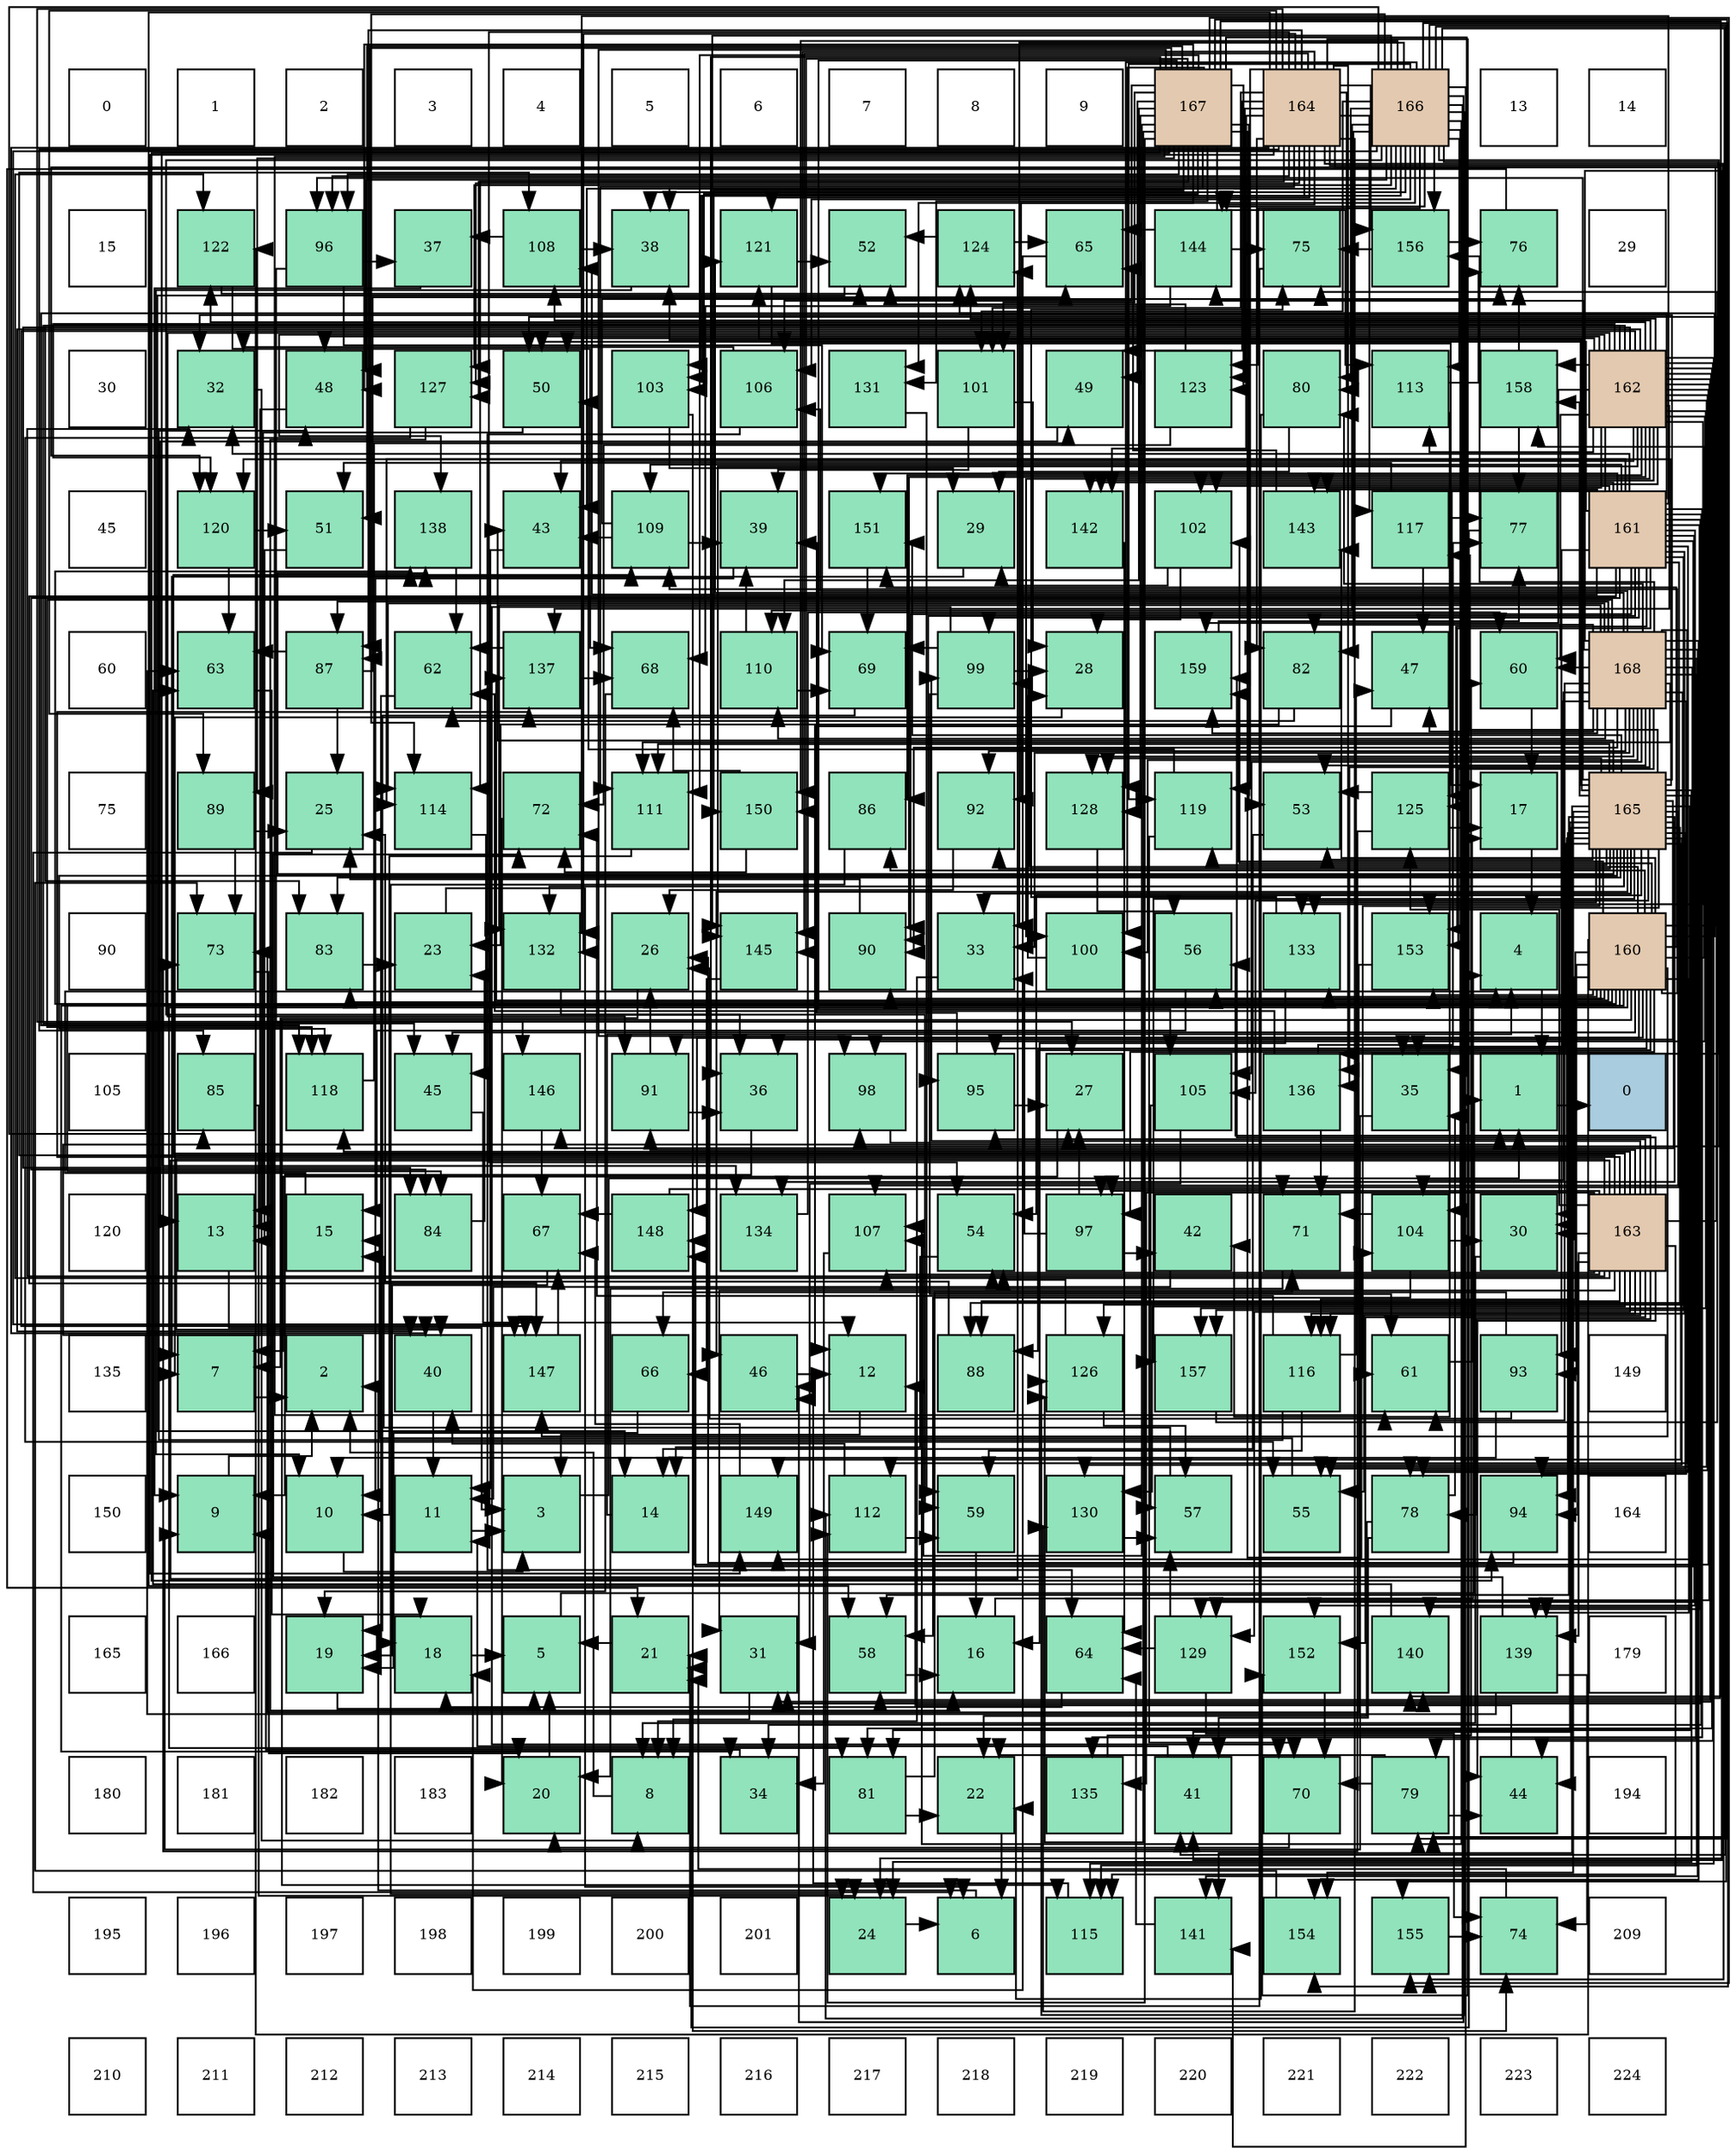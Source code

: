 digraph layout{
 rankdir=TB;
 splines=ortho;
 node [style=filled shape=square fixedsize=true width=0.6];
0[label="0", fontsize=8, fillcolor="#ffffff"];
1[label="1", fontsize=8, fillcolor="#ffffff"];
2[label="2", fontsize=8, fillcolor="#ffffff"];
3[label="3", fontsize=8, fillcolor="#ffffff"];
4[label="4", fontsize=8, fillcolor="#ffffff"];
5[label="5", fontsize=8, fillcolor="#ffffff"];
6[label="6", fontsize=8, fillcolor="#ffffff"];
7[label="7", fontsize=8, fillcolor="#ffffff"];
8[label="8", fontsize=8, fillcolor="#ffffff"];
9[label="9", fontsize=8, fillcolor="#ffffff"];
10[label="167", fontsize=8, fillcolor="#e3c9af"];
11[label="164", fontsize=8, fillcolor="#e3c9af"];
12[label="166", fontsize=8, fillcolor="#e3c9af"];
13[label="13", fontsize=8, fillcolor="#ffffff"];
14[label="14", fontsize=8, fillcolor="#ffffff"];
15[label="15", fontsize=8, fillcolor="#ffffff"];
16[label="122", fontsize=8, fillcolor="#91e3bb"];
17[label="96", fontsize=8, fillcolor="#91e3bb"];
18[label="37", fontsize=8, fillcolor="#91e3bb"];
19[label="108", fontsize=8, fillcolor="#91e3bb"];
20[label="38", fontsize=8, fillcolor="#91e3bb"];
21[label="121", fontsize=8, fillcolor="#91e3bb"];
22[label="52", fontsize=8, fillcolor="#91e3bb"];
23[label="124", fontsize=8, fillcolor="#91e3bb"];
24[label="65", fontsize=8, fillcolor="#91e3bb"];
25[label="144", fontsize=8, fillcolor="#91e3bb"];
26[label="75", fontsize=8, fillcolor="#91e3bb"];
27[label="156", fontsize=8, fillcolor="#91e3bb"];
28[label="76", fontsize=8, fillcolor="#91e3bb"];
29[label="29", fontsize=8, fillcolor="#ffffff"];
30[label="30", fontsize=8, fillcolor="#ffffff"];
31[label="32", fontsize=8, fillcolor="#91e3bb"];
32[label="48", fontsize=8, fillcolor="#91e3bb"];
33[label="127", fontsize=8, fillcolor="#91e3bb"];
34[label="50", fontsize=8, fillcolor="#91e3bb"];
35[label="103", fontsize=8, fillcolor="#91e3bb"];
36[label="106", fontsize=8, fillcolor="#91e3bb"];
37[label="131", fontsize=8, fillcolor="#91e3bb"];
38[label="101", fontsize=8, fillcolor="#91e3bb"];
39[label="49", fontsize=8, fillcolor="#91e3bb"];
40[label="123", fontsize=8, fillcolor="#91e3bb"];
41[label="80", fontsize=8, fillcolor="#91e3bb"];
42[label="113", fontsize=8, fillcolor="#91e3bb"];
43[label="158", fontsize=8, fillcolor="#91e3bb"];
44[label="162", fontsize=8, fillcolor="#e3c9af"];
45[label="45", fontsize=8, fillcolor="#ffffff"];
46[label="120", fontsize=8, fillcolor="#91e3bb"];
47[label="51", fontsize=8, fillcolor="#91e3bb"];
48[label="138", fontsize=8, fillcolor="#91e3bb"];
49[label="43", fontsize=8, fillcolor="#91e3bb"];
50[label="109", fontsize=8, fillcolor="#91e3bb"];
51[label="39", fontsize=8, fillcolor="#91e3bb"];
52[label="151", fontsize=8, fillcolor="#91e3bb"];
53[label="29", fontsize=8, fillcolor="#91e3bb"];
54[label="142", fontsize=8, fillcolor="#91e3bb"];
55[label="102", fontsize=8, fillcolor="#91e3bb"];
56[label="143", fontsize=8, fillcolor="#91e3bb"];
57[label="117", fontsize=8, fillcolor="#91e3bb"];
58[label="77", fontsize=8, fillcolor="#91e3bb"];
59[label="161", fontsize=8, fillcolor="#e3c9af"];
60[label="60", fontsize=8, fillcolor="#ffffff"];
61[label="63", fontsize=8, fillcolor="#91e3bb"];
62[label="87", fontsize=8, fillcolor="#91e3bb"];
63[label="62", fontsize=8, fillcolor="#91e3bb"];
64[label="137", fontsize=8, fillcolor="#91e3bb"];
65[label="68", fontsize=8, fillcolor="#91e3bb"];
66[label="110", fontsize=8, fillcolor="#91e3bb"];
67[label="69", fontsize=8, fillcolor="#91e3bb"];
68[label="99", fontsize=8, fillcolor="#91e3bb"];
69[label="28", fontsize=8, fillcolor="#91e3bb"];
70[label="159", fontsize=8, fillcolor="#91e3bb"];
71[label="82", fontsize=8, fillcolor="#91e3bb"];
72[label="47", fontsize=8, fillcolor="#91e3bb"];
73[label="60", fontsize=8, fillcolor="#91e3bb"];
74[label="168", fontsize=8, fillcolor="#e3c9af"];
75[label="75", fontsize=8, fillcolor="#ffffff"];
76[label="89", fontsize=8, fillcolor="#91e3bb"];
77[label="25", fontsize=8, fillcolor="#91e3bb"];
78[label="114", fontsize=8, fillcolor="#91e3bb"];
79[label="72", fontsize=8, fillcolor="#91e3bb"];
80[label="111", fontsize=8, fillcolor="#91e3bb"];
81[label="150", fontsize=8, fillcolor="#91e3bb"];
82[label="86", fontsize=8, fillcolor="#91e3bb"];
83[label="92", fontsize=8, fillcolor="#91e3bb"];
84[label="128", fontsize=8, fillcolor="#91e3bb"];
85[label="119", fontsize=8, fillcolor="#91e3bb"];
86[label="53", fontsize=8, fillcolor="#91e3bb"];
87[label="125", fontsize=8, fillcolor="#91e3bb"];
88[label="17", fontsize=8, fillcolor="#91e3bb"];
89[label="165", fontsize=8, fillcolor="#e3c9af"];
90[label="90", fontsize=8, fillcolor="#ffffff"];
91[label="73", fontsize=8, fillcolor="#91e3bb"];
92[label="83", fontsize=8, fillcolor="#91e3bb"];
93[label="23", fontsize=8, fillcolor="#91e3bb"];
94[label="132", fontsize=8, fillcolor="#91e3bb"];
95[label="26", fontsize=8, fillcolor="#91e3bb"];
96[label="145", fontsize=8, fillcolor="#91e3bb"];
97[label="90", fontsize=8, fillcolor="#91e3bb"];
98[label="33", fontsize=8, fillcolor="#91e3bb"];
99[label="100", fontsize=8, fillcolor="#91e3bb"];
100[label="56", fontsize=8, fillcolor="#91e3bb"];
101[label="133", fontsize=8, fillcolor="#91e3bb"];
102[label="153", fontsize=8, fillcolor="#91e3bb"];
103[label="4", fontsize=8, fillcolor="#91e3bb"];
104[label="160", fontsize=8, fillcolor="#e3c9af"];
105[label="105", fontsize=8, fillcolor="#ffffff"];
106[label="85", fontsize=8, fillcolor="#91e3bb"];
107[label="118", fontsize=8, fillcolor="#91e3bb"];
108[label="45", fontsize=8, fillcolor="#91e3bb"];
109[label="146", fontsize=8, fillcolor="#91e3bb"];
110[label="91", fontsize=8, fillcolor="#91e3bb"];
111[label="36", fontsize=8, fillcolor="#91e3bb"];
112[label="98", fontsize=8, fillcolor="#91e3bb"];
113[label="95", fontsize=8, fillcolor="#91e3bb"];
114[label="27", fontsize=8, fillcolor="#91e3bb"];
115[label="105", fontsize=8, fillcolor="#91e3bb"];
116[label="136", fontsize=8, fillcolor="#91e3bb"];
117[label="35", fontsize=8, fillcolor="#91e3bb"];
118[label="1", fontsize=8, fillcolor="#91e3bb"];
119[label="0", fontsize=8, fillcolor="#a9ccde"];
120[label="120", fontsize=8, fillcolor="#ffffff"];
121[label="13", fontsize=8, fillcolor="#91e3bb"];
122[label="15", fontsize=8, fillcolor="#91e3bb"];
123[label="84", fontsize=8, fillcolor="#91e3bb"];
124[label="67", fontsize=8, fillcolor="#91e3bb"];
125[label="148", fontsize=8, fillcolor="#91e3bb"];
126[label="134", fontsize=8, fillcolor="#91e3bb"];
127[label="107", fontsize=8, fillcolor="#91e3bb"];
128[label="54", fontsize=8, fillcolor="#91e3bb"];
129[label="97", fontsize=8, fillcolor="#91e3bb"];
130[label="42", fontsize=8, fillcolor="#91e3bb"];
131[label="71", fontsize=8, fillcolor="#91e3bb"];
132[label="104", fontsize=8, fillcolor="#91e3bb"];
133[label="30", fontsize=8, fillcolor="#91e3bb"];
134[label="163", fontsize=8, fillcolor="#e3c9af"];
135[label="135", fontsize=8, fillcolor="#ffffff"];
136[label="7", fontsize=8, fillcolor="#91e3bb"];
137[label="2", fontsize=8, fillcolor="#91e3bb"];
138[label="40", fontsize=8, fillcolor="#91e3bb"];
139[label="147", fontsize=8, fillcolor="#91e3bb"];
140[label="66", fontsize=8, fillcolor="#91e3bb"];
141[label="46", fontsize=8, fillcolor="#91e3bb"];
142[label="12", fontsize=8, fillcolor="#91e3bb"];
143[label="88", fontsize=8, fillcolor="#91e3bb"];
144[label="126", fontsize=8, fillcolor="#91e3bb"];
145[label="157", fontsize=8, fillcolor="#91e3bb"];
146[label="116", fontsize=8, fillcolor="#91e3bb"];
147[label="61", fontsize=8, fillcolor="#91e3bb"];
148[label="93", fontsize=8, fillcolor="#91e3bb"];
149[label="149", fontsize=8, fillcolor="#ffffff"];
150[label="150", fontsize=8, fillcolor="#ffffff"];
151[label="9", fontsize=8, fillcolor="#91e3bb"];
152[label="10", fontsize=8, fillcolor="#91e3bb"];
153[label="11", fontsize=8, fillcolor="#91e3bb"];
154[label="3", fontsize=8, fillcolor="#91e3bb"];
155[label="14", fontsize=8, fillcolor="#91e3bb"];
156[label="149", fontsize=8, fillcolor="#91e3bb"];
157[label="112", fontsize=8, fillcolor="#91e3bb"];
158[label="59", fontsize=8, fillcolor="#91e3bb"];
159[label="130", fontsize=8, fillcolor="#91e3bb"];
160[label="57", fontsize=8, fillcolor="#91e3bb"];
161[label="55", fontsize=8, fillcolor="#91e3bb"];
162[label="78", fontsize=8, fillcolor="#91e3bb"];
163[label="94", fontsize=8, fillcolor="#91e3bb"];
164[label="164", fontsize=8, fillcolor="#ffffff"];
165[label="165", fontsize=8, fillcolor="#ffffff"];
166[label="166", fontsize=8, fillcolor="#ffffff"];
167[label="19", fontsize=8, fillcolor="#91e3bb"];
168[label="18", fontsize=8, fillcolor="#91e3bb"];
169[label="5", fontsize=8, fillcolor="#91e3bb"];
170[label="21", fontsize=8, fillcolor="#91e3bb"];
171[label="31", fontsize=8, fillcolor="#91e3bb"];
172[label="58", fontsize=8, fillcolor="#91e3bb"];
173[label="16", fontsize=8, fillcolor="#91e3bb"];
174[label="64", fontsize=8, fillcolor="#91e3bb"];
175[label="129", fontsize=8, fillcolor="#91e3bb"];
176[label="152", fontsize=8, fillcolor="#91e3bb"];
177[label="140", fontsize=8, fillcolor="#91e3bb"];
178[label="139", fontsize=8, fillcolor="#91e3bb"];
179[label="179", fontsize=8, fillcolor="#ffffff"];
180[label="180", fontsize=8, fillcolor="#ffffff"];
181[label="181", fontsize=8, fillcolor="#ffffff"];
182[label="182", fontsize=8, fillcolor="#ffffff"];
183[label="183", fontsize=8, fillcolor="#ffffff"];
184[label="20", fontsize=8, fillcolor="#91e3bb"];
185[label="8", fontsize=8, fillcolor="#91e3bb"];
186[label="34", fontsize=8, fillcolor="#91e3bb"];
187[label="81", fontsize=8, fillcolor="#91e3bb"];
188[label="22", fontsize=8, fillcolor="#91e3bb"];
189[label="135", fontsize=8, fillcolor="#91e3bb"];
190[label="41", fontsize=8, fillcolor="#91e3bb"];
191[label="70", fontsize=8, fillcolor="#91e3bb"];
192[label="79", fontsize=8, fillcolor="#91e3bb"];
193[label="44", fontsize=8, fillcolor="#91e3bb"];
194[label="194", fontsize=8, fillcolor="#ffffff"];
195[label="195", fontsize=8, fillcolor="#ffffff"];
196[label="196", fontsize=8, fillcolor="#ffffff"];
197[label="197", fontsize=8, fillcolor="#ffffff"];
198[label="198", fontsize=8, fillcolor="#ffffff"];
199[label="199", fontsize=8, fillcolor="#ffffff"];
200[label="200", fontsize=8, fillcolor="#ffffff"];
201[label="201", fontsize=8, fillcolor="#ffffff"];
202[label="24", fontsize=8, fillcolor="#91e3bb"];
203[label="6", fontsize=8, fillcolor="#91e3bb"];
204[label="115", fontsize=8, fillcolor="#91e3bb"];
205[label="141", fontsize=8, fillcolor="#91e3bb"];
206[label="154", fontsize=8, fillcolor="#91e3bb"];
207[label="155", fontsize=8, fillcolor="#91e3bb"];
208[label="74", fontsize=8, fillcolor="#91e3bb"];
209[label="209", fontsize=8, fillcolor="#ffffff"];
210[label="210", fontsize=8, fillcolor="#ffffff"];
211[label="211", fontsize=8, fillcolor="#ffffff"];
212[label="212", fontsize=8, fillcolor="#ffffff"];
213[label="213", fontsize=8, fillcolor="#ffffff"];
214[label="214", fontsize=8, fillcolor="#ffffff"];
215[label="215", fontsize=8, fillcolor="#ffffff"];
216[label="216", fontsize=8, fillcolor="#ffffff"];
217[label="217", fontsize=8, fillcolor="#ffffff"];
218[label="218", fontsize=8, fillcolor="#ffffff"];
219[label="219", fontsize=8, fillcolor="#ffffff"];
220[label="220", fontsize=8, fillcolor="#ffffff"];
221[label="221", fontsize=8, fillcolor="#ffffff"];
222[label="222", fontsize=8, fillcolor="#ffffff"];
223[label="223", fontsize=8, fillcolor="#ffffff"];
224[label="224", fontsize=8, fillcolor="#ffffff"];
edge [constraint=false, style=vis];118 -> 119;
137 -> 118;
154 -> 118;
103 -> 118;
169 -> 118;
203 -> 137;
136 -> 137;
185 -> 137;
151 -> 137;
152 -> 154;
153 -> 154;
142 -> 154;
121 -> 154;
155 -> 103;
122 -> 103;
173 -> 103;
88 -> 103;
168 -> 169;
167 -> 169;
184 -> 169;
170 -> 169;
188 -> 203;
93 -> 203;
202 -> 203;
77 -> 203;
95 -> 136;
114 -> 136;
69 -> 136;
53 -> 136;
133 -> 185;
171 -> 185;
31 -> 185;
98 -> 185;
186 -> 151;
117 -> 151;
111 -> 151;
18 -> 151;
20 -> 152;
51 -> 152;
138 -> 153;
190 -> 153;
130 -> 153;
49 -> 153;
193 -> 142;
108 -> 142;
141 -> 142;
72 -> 142;
32 -> 121;
39 -> 121;
34 -> 121;
47 -> 121;
22 -> 155;
86 -> 155;
128 -> 155;
161 -> 122;
100 -> 122;
160 -> 122;
172 -> 173;
158 -> 173;
73 -> 88;
147 -> 88;
63 -> 168;
61 -> 168;
174 -> 168;
24 -> 168;
140 -> 167;
124 -> 167;
65 -> 167;
67 -> 167;
191 -> 184;
131 -> 184;
79 -> 184;
91 -> 184;
208 -> 170;
26 -> 170;
28 -> 170;
58 -> 170;
162 -> 188;
162 -> 117;
162 -> 190;
192 -> 188;
192 -> 193;
192 -> 191;
41 -> 188;
41 -> 53;
187 -> 188;
187 -> 131;
71 -> 93;
71 -> 63;
92 -> 93;
123 -> 93;
106 -> 202;
82 -> 202;
62 -> 77;
62 -> 61;
62 -> 24;
143 -> 77;
76 -> 77;
76 -> 91;
97 -> 77;
110 -> 95;
110 -> 111;
83 -> 95;
148 -> 152;
148 -> 95;
148 -> 140;
163 -> 95;
113 -> 114;
113 -> 51;
17 -> 114;
17 -> 18;
17 -> 67;
129 -> 114;
129 -> 98;
129 -> 130;
112 -> 114;
68 -> 69;
68 -> 147;
68 -> 67;
68 -> 191;
99 -> 69;
38 -> 69;
38 -> 51;
55 -> 69;
55 -> 53;
35 -> 53;
35 -> 208;
132 -> 133;
132 -> 172;
132 -> 131;
115 -> 171;
115 -> 160;
36 -> 31;
36 -> 174;
127 -> 186;
19 -> 18;
19 -> 20;
50 -> 51;
50 -> 49;
50 -> 28;
66 -> 51;
66 -> 67;
80 -> 152;
157 -> 138;
157 -> 158;
42 -> 130;
42 -> 28;
78 -> 108;
204 -> 141;
146 -> 72;
146 -> 32;
146 -> 158;
146 -> 79;
57 -> 72;
57 -> 47;
57 -> 58;
107 -> 39;
85 -> 34;
85 -> 191;
46 -> 47;
46 -> 61;
21 -> 88;
21 -> 22;
16 -> 22;
16 -> 65;
40 -> 22;
40 -> 79;
23 -> 22;
23 -> 24;
87 -> 88;
87 -> 86;
87 -> 91;
144 -> 128;
144 -> 160;
33 -> 173;
33 -> 161;
84 -> 100;
175 -> 160;
175 -> 174;
175 -> 208;
159 -> 160;
37 -> 158;
94 -> 158;
101 -> 173;
101 -> 26;
126 -> 73;
189 -> 73;
116 -> 63;
116 -> 131;
116 -> 58;
64 -> 63;
64 -> 65;
48 -> 63;
178 -> 61;
178 -> 79;
178 -> 208;
177 -> 61;
205 -> 174;
54 -> 174;
56 -> 24;
25 -> 24;
25 -> 65;
25 -> 26;
96 -> 140;
109 -> 124;
139 -> 124;
125 -> 124;
125 -> 131;
156 -> 124;
81 -> 65;
81 -> 79;
52 -> 67;
176 -> 191;
102 -> 91;
206 -> 91;
207 -> 208;
27 -> 26;
27 -> 28;
145 -> 26;
43 -> 28;
43 -> 58;
70 -> 58;
104 -> 133;
104 -> 186;
104 -> 108;
104 -> 100;
104 -> 187;
104 -> 92;
104 -> 123;
104 -> 82;
104 -> 143;
104 -> 97;
104 -> 110;
104 -> 148;
104 -> 113;
104 -> 129;
104 -> 68;
104 -> 55;
104 -> 50;
104 -> 204;
104 -> 146;
104 -> 46;
104 -> 16;
104 -> 23;
104 -> 101;
104 -> 64;
104 -> 48;
104 -> 178;
104 -> 56;
104 -> 139;
104 -> 125;
104 -> 52;
104 -> 102;
104 -> 43;
104 -> 70;
59 -> 171;
59 -> 31;
59 -> 186;
59 -> 34;
59 -> 162;
59 -> 123;
59 -> 97;
59 -> 148;
59 -> 113;
59 -> 129;
59 -> 68;
59 -> 55;
59 -> 19;
59 -> 50;
59 -> 146;
59 -> 107;
59 -> 46;
59 -> 87;
59 -> 175;
59 -> 94;
59 -> 189;
59 -> 178;
59 -> 54;
59 -> 56;
59 -> 139;
59 -> 125;
59 -> 52;
59 -> 176;
59 -> 102;
59 -> 145;
44 -> 171;
44 -> 138;
44 -> 49;
44 -> 193;
44 -> 108;
44 -> 32;
44 -> 34;
44 -> 161;
44 -> 172;
44 -> 73;
44 -> 162;
44 -> 187;
44 -> 92;
44 -> 123;
44 -> 82;
44 -> 97;
44 -> 110;
44 -> 112;
44 -> 99;
44 -> 55;
44 -> 19;
44 -> 42;
44 -> 204;
44 -> 46;
44 -> 16;
44 -> 23;
44 -> 87;
44 -> 175;
44 -> 101;
44 -> 64;
44 -> 48;
44 -> 54;
44 -> 56;
44 -> 96;
44 -> 139;
44 -> 125;
44 -> 145;
44 -> 43;
44 -> 70;
134 -> 133;
134 -> 171;
134 -> 31;
134 -> 138;
134 -> 193;
134 -> 34;
134 -> 128;
134 -> 161;
134 -> 100;
134 -> 162;
134 -> 143;
134 -> 110;
134 -> 163;
134 -> 113;
134 -> 129;
134 -> 68;
134 -> 127;
134 -> 19;
134 -> 50;
134 -> 204;
134 -> 146;
134 -> 107;
134 -> 16;
134 -> 23;
134 -> 87;
134 -> 175;
134 -> 159;
134 -> 189;
134 -> 64;
134 -> 178;
134 -> 176;
134 -> 70;
11 -> 138;
11 -> 190;
11 -> 39;
11 -> 128;
11 -> 172;
11 -> 41;
11 -> 71;
11 -> 106;
11 -> 62;
11 -> 76;
11 -> 17;
11 -> 38;
11 -> 35;
11 -> 80;
11 -> 78;
11 -> 57;
11 -> 85;
11 -> 21;
11 -> 40;
11 -> 33;
11 -> 159;
11 -> 94;
11 -> 116;
11 -> 177;
11 -> 54;
11 -> 25;
11 -> 96;
11 -> 109;
11 -> 156;
11 -> 81;
11 -> 176;
11 -> 207;
11 -> 27;
89 -> 202;
89 -> 133;
89 -> 31;
89 -> 98;
89 -> 117;
89 -> 111;
89 -> 20;
89 -> 190;
89 -> 49;
89 -> 193;
89 -> 141;
89 -> 86;
89 -> 128;
89 -> 161;
89 -> 172;
89 -> 147;
89 -> 187;
89 -> 92;
89 -> 143;
89 -> 83;
89 -> 163;
89 -> 17;
89 -> 115;
89 -> 127;
89 -> 80;
89 -> 78;
89 -> 57;
89 -> 107;
89 -> 85;
89 -> 21;
89 -> 84;
89 -> 159;
89 -> 94;
89 -> 101;
89 -> 126;
89 -> 48;
89 -> 177;
89 -> 205;
89 -> 109;
89 -> 156;
89 -> 52;
89 -> 102;
89 -> 206;
89 -> 145;
89 -> 43;
12 -> 98;
12 -> 111;
12 -> 20;
12 -> 190;
12 -> 49;
12 -> 141;
12 -> 32;
12 -> 192;
12 -> 41;
12 -> 71;
12 -> 106;
12 -> 112;
12 -> 38;
12 -> 35;
12 -> 132;
12 -> 36;
12 -> 127;
12 -> 66;
12 -> 157;
12 -> 42;
12 -> 78;
12 -> 85;
12 -> 40;
12 -> 144;
12 -> 33;
12 -> 84;
12 -> 37;
12 -> 116;
12 -> 205;
12 -> 25;
12 -> 96;
12 -> 139;
12 -> 81;
12 -> 206;
12 -> 207;
12 -> 27;
10 -> 117;
10 -> 111;
10 -> 20;
10 -> 32;
10 -> 39;
10 -> 47;
10 -> 86;
10 -> 147;
10 -> 192;
10 -> 62;
10 -> 76;
10 -> 83;
10 -> 163;
10 -> 17;
10 -> 112;
10 -> 99;
10 -> 38;
10 -> 35;
10 -> 132;
10 -> 115;
10 -> 36;
10 -> 127;
10 -> 66;
10 -> 80;
10 -> 157;
10 -> 42;
10 -> 40;
10 -> 144;
10 -> 33;
10 -> 84;
10 -> 37;
10 -> 126;
10 -> 177;
10 -> 96;
10 -> 81;
10 -> 207;
74 -> 202;
74 -> 98;
74 -> 117;
74 -> 72;
74 -> 86;
74 -> 73;
74 -> 147;
74 -> 192;
74 -> 41;
74 -> 71;
74 -> 62;
74 -> 97;
74 -> 83;
74 -> 163;
74 -> 99;
74 -> 132;
74 -> 115;
74 -> 36;
74 -> 66;
74 -> 80;
74 -> 157;
74 -> 78;
74 -> 204;
74 -> 107;
74 -> 21;
74 -> 144;
74 -> 84;
74 -> 94;
74 -> 116;
74 -> 205;
74 -> 25;
74 -> 156;
74 -> 102;
74 -> 206;
74 -> 27;
74 -> 70;
edge [constraint=true, style=invis];
0 -> 15 -> 30 -> 45 -> 60 -> 75 -> 90 -> 105 -> 120 -> 135 -> 150 -> 165 -> 180 -> 195 -> 210;
1 -> 16 -> 31 -> 46 -> 61 -> 76 -> 91 -> 106 -> 121 -> 136 -> 151 -> 166 -> 181 -> 196 -> 211;
2 -> 17 -> 32 -> 47 -> 62 -> 77 -> 92 -> 107 -> 122 -> 137 -> 152 -> 167 -> 182 -> 197 -> 212;
3 -> 18 -> 33 -> 48 -> 63 -> 78 -> 93 -> 108 -> 123 -> 138 -> 153 -> 168 -> 183 -> 198 -> 213;
4 -> 19 -> 34 -> 49 -> 64 -> 79 -> 94 -> 109 -> 124 -> 139 -> 154 -> 169 -> 184 -> 199 -> 214;
5 -> 20 -> 35 -> 50 -> 65 -> 80 -> 95 -> 110 -> 125 -> 140 -> 155 -> 170 -> 185 -> 200 -> 215;
6 -> 21 -> 36 -> 51 -> 66 -> 81 -> 96 -> 111 -> 126 -> 141 -> 156 -> 171 -> 186 -> 201 -> 216;
7 -> 22 -> 37 -> 52 -> 67 -> 82 -> 97 -> 112 -> 127 -> 142 -> 157 -> 172 -> 187 -> 202 -> 217;
8 -> 23 -> 38 -> 53 -> 68 -> 83 -> 98 -> 113 -> 128 -> 143 -> 158 -> 173 -> 188 -> 203 -> 218;
9 -> 24 -> 39 -> 54 -> 69 -> 84 -> 99 -> 114 -> 129 -> 144 -> 159 -> 174 -> 189 -> 204 -> 219;
10 -> 25 -> 40 -> 55 -> 70 -> 85 -> 100 -> 115 -> 130 -> 145 -> 160 -> 175 -> 190 -> 205 -> 220;
11 -> 26 -> 41 -> 56 -> 71 -> 86 -> 101 -> 116 -> 131 -> 146 -> 161 -> 176 -> 191 -> 206 -> 221;
12 -> 27 -> 42 -> 57 -> 72 -> 87 -> 102 -> 117 -> 132 -> 147 -> 162 -> 177 -> 192 -> 207 -> 222;
13 -> 28 -> 43 -> 58 -> 73 -> 88 -> 103 -> 118 -> 133 -> 148 -> 163 -> 178 -> 193 -> 208 -> 223;
14 -> 29 -> 44 -> 59 -> 74 -> 89 -> 104 -> 119 -> 134 -> 149 -> 164 -> 179 -> 194 -> 209 -> 224;
rank = same {0 -> 1 -> 2 -> 3 -> 4 -> 5 -> 6 -> 7 -> 8 -> 9 -> 10 -> 11 -> 12 -> 13 -> 14};
rank = same {15 -> 16 -> 17 -> 18 -> 19 -> 20 -> 21 -> 22 -> 23 -> 24 -> 25 -> 26 -> 27 -> 28 -> 29};
rank = same {30 -> 31 -> 32 -> 33 -> 34 -> 35 -> 36 -> 37 -> 38 -> 39 -> 40 -> 41 -> 42 -> 43 -> 44};
rank = same {45 -> 46 -> 47 -> 48 -> 49 -> 50 -> 51 -> 52 -> 53 -> 54 -> 55 -> 56 -> 57 -> 58 -> 59};
rank = same {60 -> 61 -> 62 -> 63 -> 64 -> 65 -> 66 -> 67 -> 68 -> 69 -> 70 -> 71 -> 72 -> 73 -> 74};
rank = same {75 -> 76 -> 77 -> 78 -> 79 -> 80 -> 81 -> 82 -> 83 -> 84 -> 85 -> 86 -> 87 -> 88 -> 89};
rank = same {90 -> 91 -> 92 -> 93 -> 94 -> 95 -> 96 -> 97 -> 98 -> 99 -> 100 -> 101 -> 102 -> 103 -> 104};
rank = same {105 -> 106 -> 107 -> 108 -> 109 -> 110 -> 111 -> 112 -> 113 -> 114 -> 115 -> 116 -> 117 -> 118 -> 119};
rank = same {120 -> 121 -> 122 -> 123 -> 124 -> 125 -> 126 -> 127 -> 128 -> 129 -> 130 -> 131 -> 132 -> 133 -> 134};
rank = same {135 -> 136 -> 137 -> 138 -> 139 -> 140 -> 141 -> 142 -> 143 -> 144 -> 145 -> 146 -> 147 -> 148 -> 149};
rank = same {150 -> 151 -> 152 -> 153 -> 154 -> 155 -> 156 -> 157 -> 158 -> 159 -> 160 -> 161 -> 162 -> 163 -> 164};
rank = same {165 -> 166 -> 167 -> 168 -> 169 -> 170 -> 171 -> 172 -> 173 -> 174 -> 175 -> 176 -> 177 -> 178 -> 179};
rank = same {180 -> 181 -> 182 -> 183 -> 184 -> 185 -> 186 -> 187 -> 188 -> 189 -> 190 -> 191 -> 192 -> 193 -> 194};
rank = same {195 -> 196 -> 197 -> 198 -> 199 -> 200 -> 201 -> 202 -> 203 -> 204 -> 205 -> 206 -> 207 -> 208 -> 209};
rank = same {210 -> 211 -> 212 -> 213 -> 214 -> 215 -> 216 -> 217 -> 218 -> 219 -> 220 -> 221 -> 222 -> 223 -> 224};
}
